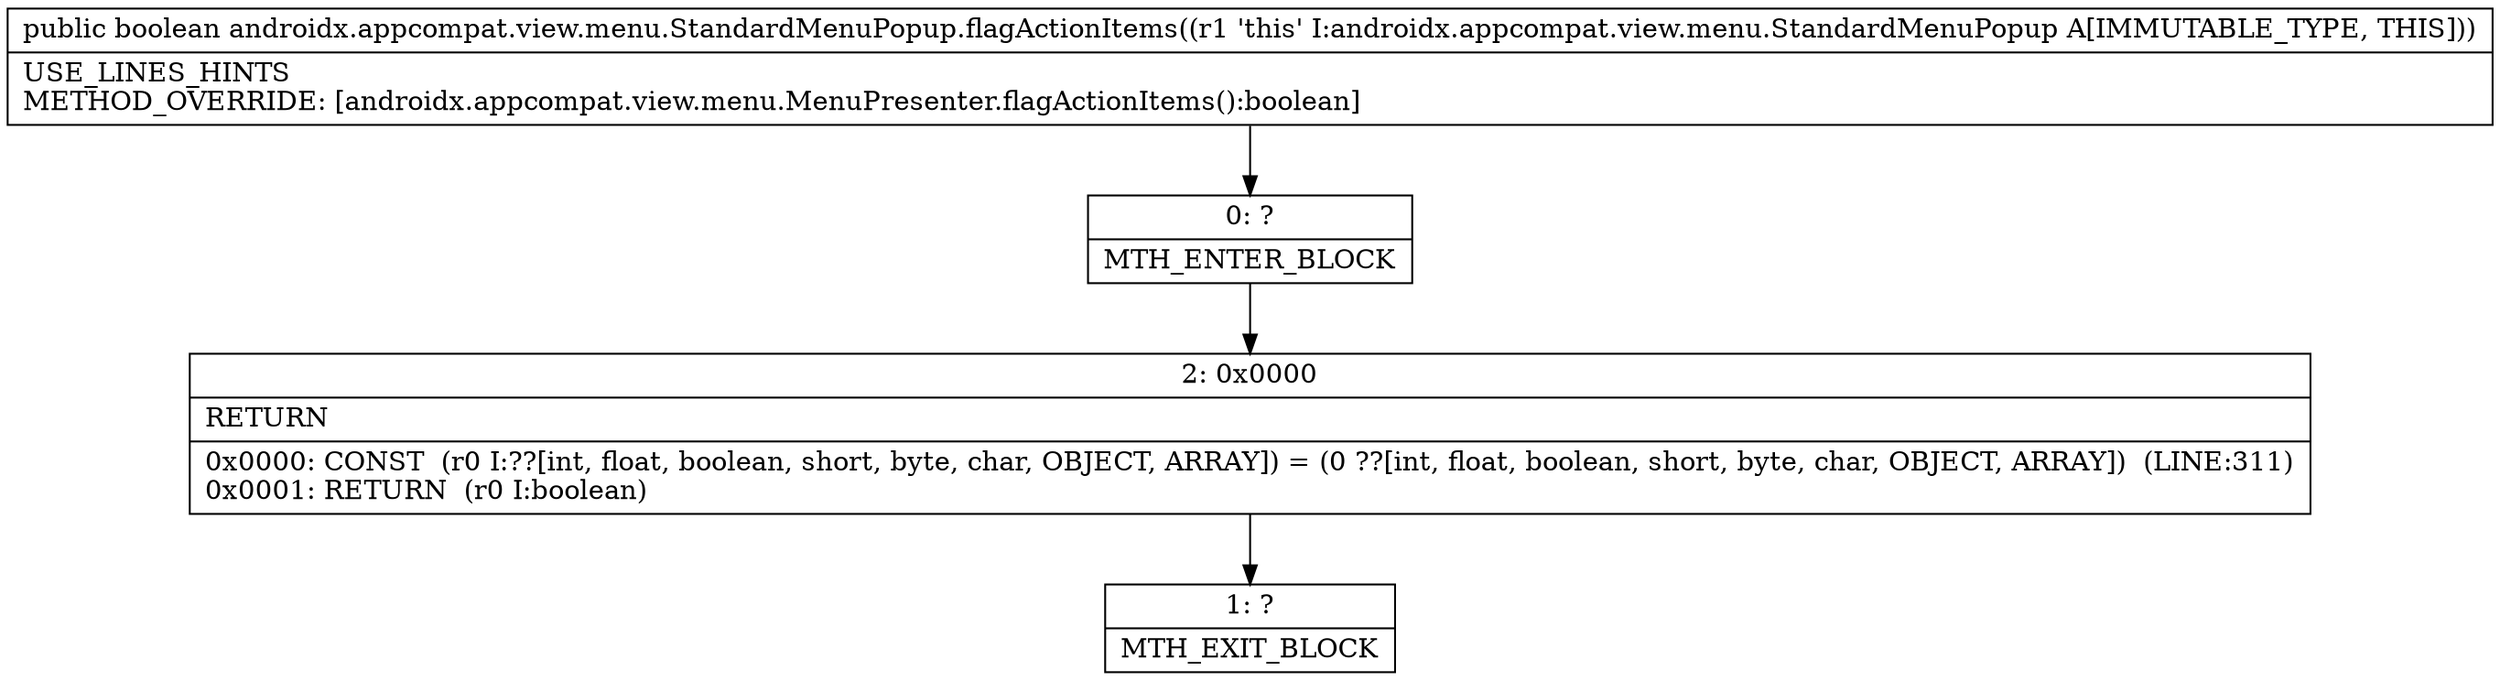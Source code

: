 digraph "CFG forandroidx.appcompat.view.menu.StandardMenuPopup.flagActionItems()Z" {
Node_0 [shape=record,label="{0\:\ ?|MTH_ENTER_BLOCK\l}"];
Node_2 [shape=record,label="{2\:\ 0x0000|RETURN\l|0x0000: CONST  (r0 I:??[int, float, boolean, short, byte, char, OBJECT, ARRAY]) = (0 ??[int, float, boolean, short, byte, char, OBJECT, ARRAY])  (LINE:311)\l0x0001: RETURN  (r0 I:boolean) \l}"];
Node_1 [shape=record,label="{1\:\ ?|MTH_EXIT_BLOCK\l}"];
MethodNode[shape=record,label="{public boolean androidx.appcompat.view.menu.StandardMenuPopup.flagActionItems((r1 'this' I:androidx.appcompat.view.menu.StandardMenuPopup A[IMMUTABLE_TYPE, THIS]))  | USE_LINES_HINTS\lMETHOD_OVERRIDE: [androidx.appcompat.view.menu.MenuPresenter.flagActionItems():boolean]\l}"];
MethodNode -> Node_0;Node_0 -> Node_2;
Node_2 -> Node_1;
}

